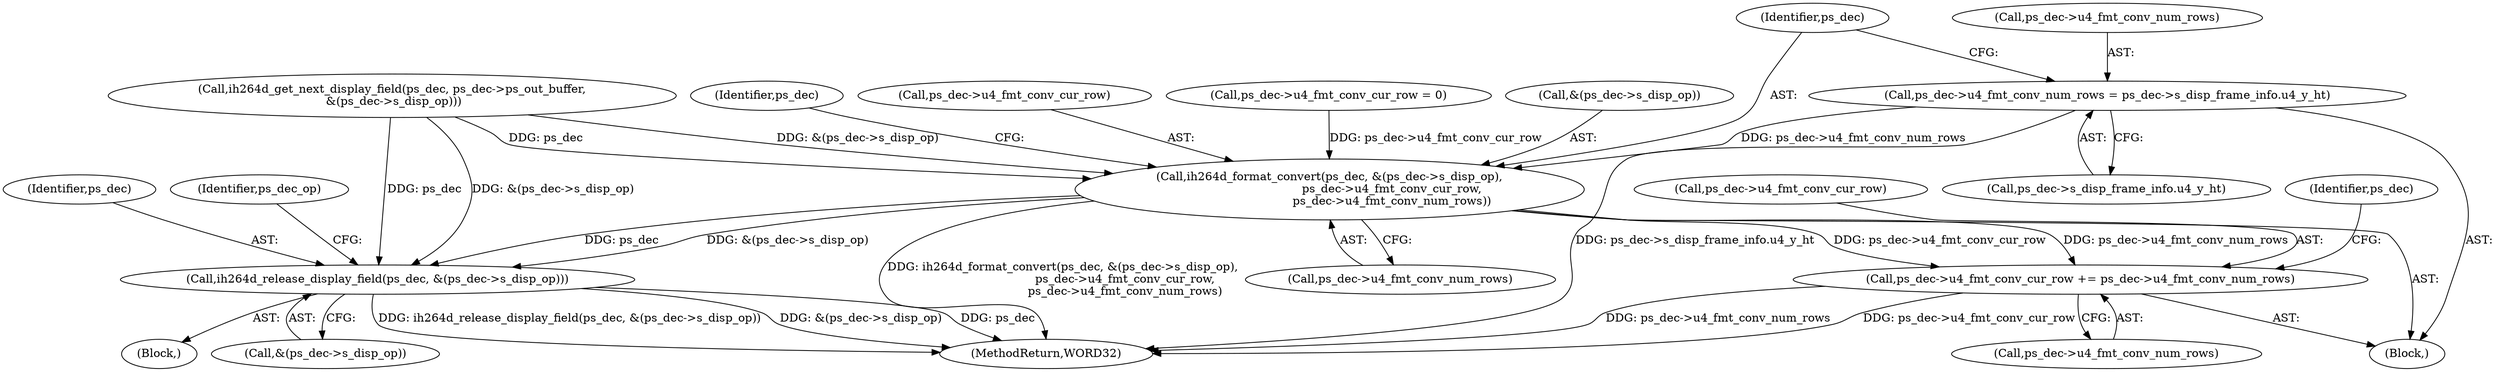 digraph "0_Android_494561291a503840f385fbcd11d9bc5f4dc502b8@pointer" {
"1000748" [label="(Call,ps_dec->u4_fmt_conv_num_rows = ps_dec->s_disp_frame_info.u4_y_ht)"];
"1000757" [label="(Call,ih264d_format_convert(ps_dec, &(ps_dec->s_disp_op),\n                                  ps_dec->u4_fmt_conv_cur_row,\n                                  ps_dec->u4_fmt_conv_num_rows))"];
"1000769" [label="(Call,ps_dec->u4_fmt_conv_cur_row += ps_dec->u4_fmt_conv_num_rows)"];
"1000781" [label="(Call,ih264d_release_display_field(ps_dec, &(ps_dec->s_disp_op)))"];
"1000752" [label="(Call,ps_dec->s_disp_frame_info.u4_y_ht)"];
"1000748" [label="(Call,ps_dec->u4_fmt_conv_num_rows = ps_dec->s_disp_frame_info.u4_y_ht)"];
"1000758" [label="(Identifier,ps_dec)"];
"1000769" [label="(Call,ps_dec->u4_fmt_conv_cur_row += ps_dec->u4_fmt_conv_num_rows)"];
"1000770" [label="(Call,ps_dec->u4_fmt_conv_cur_row)"];
"1000724" [label="(Block,)"];
"1002185" [label="(MethodReturn,WORD32)"];
"1000757" [label="(Call,ih264d_format_convert(ps_dec, &(ps_dec->s_disp_op),\n                                  ps_dec->u4_fmt_conv_cur_row,\n                                  ps_dec->u4_fmt_conv_num_rows))"];
"1000771" [label="(Identifier,ps_dec)"];
"1000773" [label="(Call,ps_dec->u4_fmt_conv_num_rows)"];
"1000783" [label="(Call,&(ps_dec->s_disp_op))"];
"1000781" [label="(Call,ih264d_release_display_field(ps_dec, &(ps_dec->s_disp_op)))"];
"1000782" [label="(Identifier,ps_dec)"];
"1000749" [label="(Call,ps_dec->u4_fmt_conv_num_rows)"];
"1000763" [label="(Call,ps_dec->u4_fmt_conv_cur_row)"];
"1000742" [label="(Block,)"];
"1000789" [label="(Identifier,ps_dec_op)"];
"1000725" [label="(Call,ih264d_get_next_display_field(ps_dec, ps_dec->ps_out_buffer,\n &(ps_dec->s_disp_op)))"];
"1000743" [label="(Call,ps_dec->u4_fmt_conv_cur_row = 0)"];
"1000778" [label="(Identifier,ps_dec)"];
"1000759" [label="(Call,&(ps_dec->s_disp_op))"];
"1000766" [label="(Call,ps_dec->u4_fmt_conv_num_rows)"];
"1000748" -> "1000742"  [label="AST: "];
"1000748" -> "1000752"  [label="CFG: "];
"1000749" -> "1000748"  [label="AST: "];
"1000752" -> "1000748"  [label="AST: "];
"1000758" -> "1000748"  [label="CFG: "];
"1000748" -> "1002185"  [label="DDG: ps_dec->s_disp_frame_info.u4_y_ht"];
"1000748" -> "1000757"  [label="DDG: ps_dec->u4_fmt_conv_num_rows"];
"1000757" -> "1000742"  [label="AST: "];
"1000757" -> "1000766"  [label="CFG: "];
"1000758" -> "1000757"  [label="AST: "];
"1000759" -> "1000757"  [label="AST: "];
"1000763" -> "1000757"  [label="AST: "];
"1000766" -> "1000757"  [label="AST: "];
"1000771" -> "1000757"  [label="CFG: "];
"1000757" -> "1002185"  [label="DDG: ih264d_format_convert(ps_dec, &(ps_dec->s_disp_op),\n                                  ps_dec->u4_fmt_conv_cur_row,\n                                  ps_dec->u4_fmt_conv_num_rows)"];
"1000725" -> "1000757"  [label="DDG: ps_dec"];
"1000725" -> "1000757"  [label="DDG: &(ps_dec->s_disp_op)"];
"1000743" -> "1000757"  [label="DDG: ps_dec->u4_fmt_conv_cur_row"];
"1000757" -> "1000769"  [label="DDG: ps_dec->u4_fmt_conv_num_rows"];
"1000757" -> "1000769"  [label="DDG: ps_dec->u4_fmt_conv_cur_row"];
"1000757" -> "1000781"  [label="DDG: ps_dec"];
"1000757" -> "1000781"  [label="DDG: &(ps_dec->s_disp_op)"];
"1000769" -> "1000742"  [label="AST: "];
"1000769" -> "1000773"  [label="CFG: "];
"1000770" -> "1000769"  [label="AST: "];
"1000773" -> "1000769"  [label="AST: "];
"1000778" -> "1000769"  [label="CFG: "];
"1000769" -> "1002185"  [label="DDG: ps_dec->u4_fmt_conv_num_rows"];
"1000769" -> "1002185"  [label="DDG: ps_dec->u4_fmt_conv_cur_row"];
"1000781" -> "1000724"  [label="AST: "];
"1000781" -> "1000783"  [label="CFG: "];
"1000782" -> "1000781"  [label="AST: "];
"1000783" -> "1000781"  [label="AST: "];
"1000789" -> "1000781"  [label="CFG: "];
"1000781" -> "1002185"  [label="DDG: ih264d_release_display_field(ps_dec, &(ps_dec->s_disp_op))"];
"1000781" -> "1002185"  [label="DDG: &(ps_dec->s_disp_op)"];
"1000781" -> "1002185"  [label="DDG: ps_dec"];
"1000725" -> "1000781"  [label="DDG: ps_dec"];
"1000725" -> "1000781"  [label="DDG: &(ps_dec->s_disp_op)"];
}

